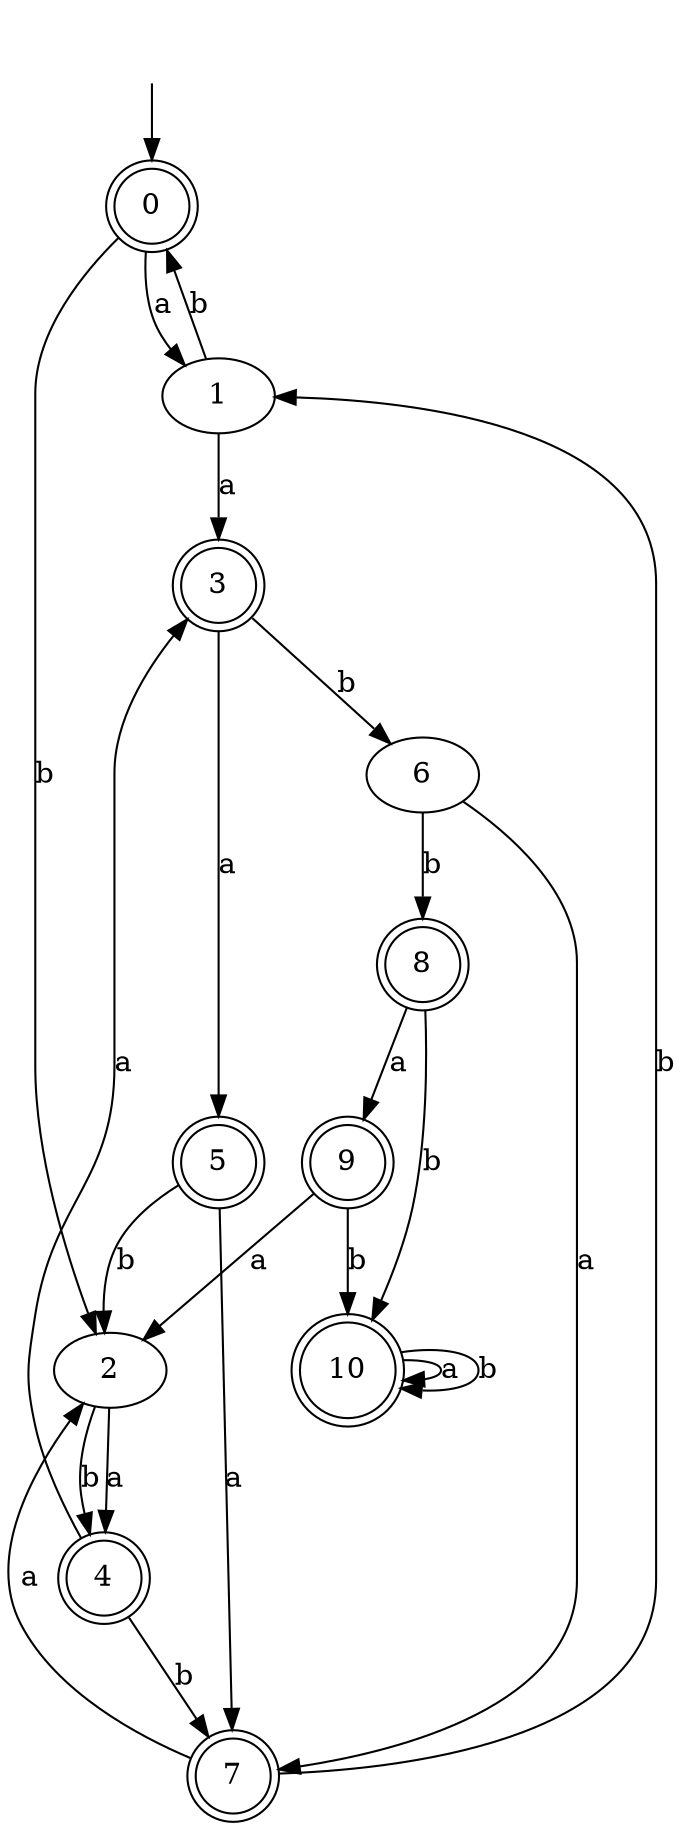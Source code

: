 digraph RandomDFA {
  __start0 [label="", shape=none];
  __start0 -> 0 [label=""];
  0 [shape=circle] [shape=doublecircle]
  0 -> 1 [label="a"]
  0 -> 2 [label="b"]
  1
  1 -> 3 [label="a"]
  1 -> 0 [label="b"]
  2
  2 -> 4 [label="a"]
  2 -> 4 [label="b"]
  3 [shape=doublecircle]
  3 -> 5 [label="a"]
  3 -> 6 [label="b"]
  4 [shape=doublecircle]
  4 -> 3 [label="a"]
  4 -> 7 [label="b"]
  5 [shape=doublecircle]
  5 -> 7 [label="a"]
  5 -> 2 [label="b"]
  6
  6 -> 7 [label="a"]
  6 -> 8 [label="b"]
  7 [shape=doublecircle]
  7 -> 2 [label="a"]
  7 -> 1 [label="b"]
  8 [shape=doublecircle]
  8 -> 9 [label="a"]
  8 -> 10 [label="b"]
  9 [shape=doublecircle]
  9 -> 2 [label="a"]
  9 -> 10 [label="b"]
  10 [shape=doublecircle]
  10 -> 10 [label="a"]
  10 -> 10 [label="b"]
}
